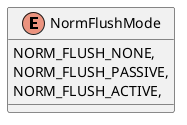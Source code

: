 @startuml
enum NormFlushMode {
    NORM_FLUSH_NONE,
    NORM_FLUSH_PASSIVE,
    NORM_FLUSH_ACTIVE,
}
@enduml
